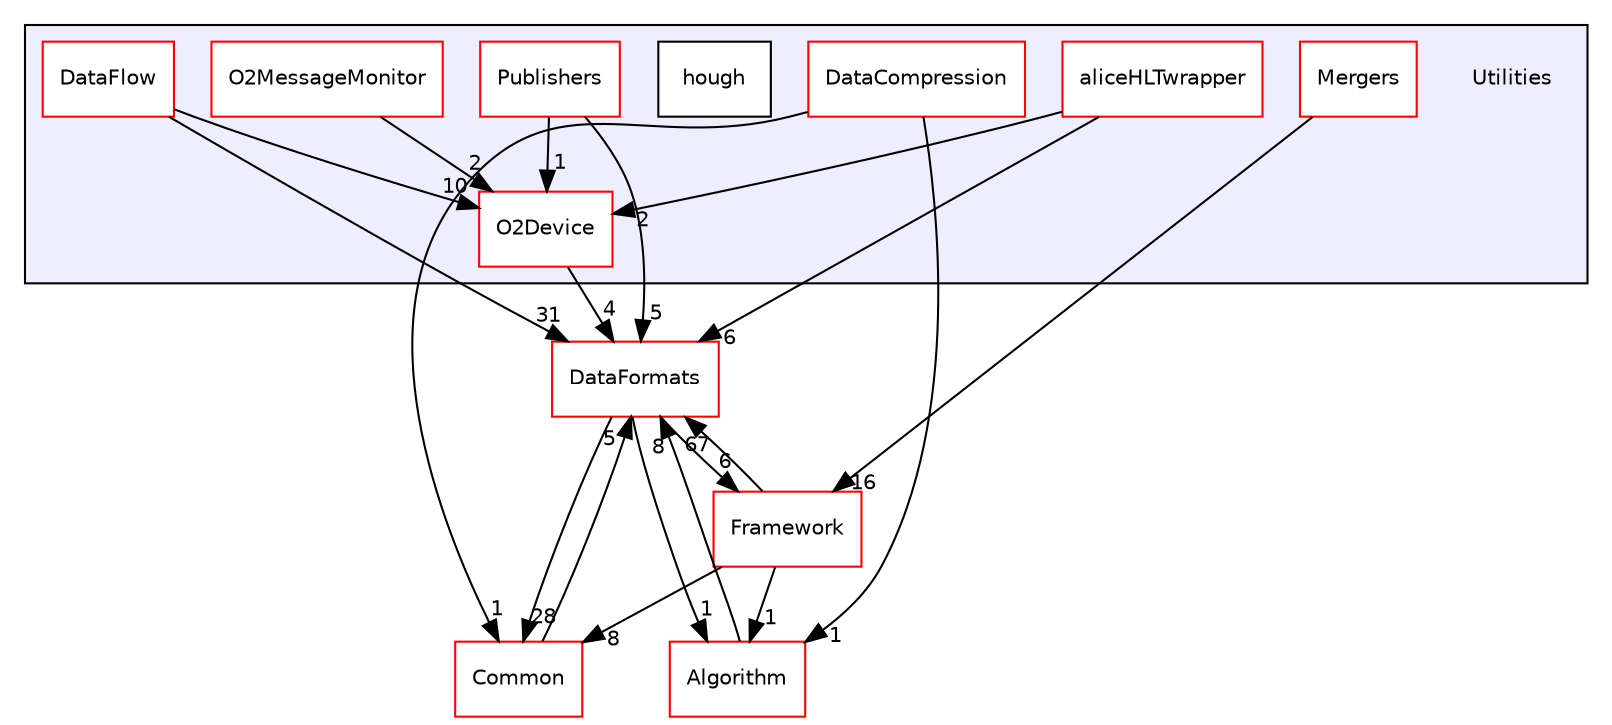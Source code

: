 digraph "/home/travis/build/AliceO2Group/AliceO2/Utilities" {
  bgcolor=transparent;
  compound=true
  node [ fontsize="10", fontname="Helvetica"];
  edge [ labelfontsize="10", labelfontname="Helvetica"];
  subgraph clusterdir_b05a5fa85f84bfc9013183c9d87f9a36 {
    graph [ bgcolor="#eeeeff", pencolor="black", label="" URL="dir_b05a5fa85f84bfc9013183c9d87f9a36.html"];
    dir_b05a5fa85f84bfc9013183c9d87f9a36 [shape=plaintext label="Utilities"];
    dir_89404594baeba009a250b72877027579 [shape=box label="aliceHLTwrapper" color="red" fillcolor="white" style="filled" URL="dir_89404594baeba009a250b72877027579.html"];
    dir_e739392ef12c0b48c71c218f1fc8a69d [shape=box label="DataCompression" color="red" fillcolor="white" style="filled" URL="dir_e739392ef12c0b48c71c218f1fc8a69d.html"];
    dir_47364d143a6f2085f762c4e9d70a45c1 [shape=box label="DataFlow" color="red" fillcolor="white" style="filled" URL="dir_47364d143a6f2085f762c4e9d70a45c1.html"];
    dir_0c219a87dc857607d01a5568196ad92e [shape=box label="hough" color="black" fillcolor="white" style="filled" URL="dir_0c219a87dc857607d01a5568196ad92e.html"];
    dir_6b130aa431c809d0d74568b67af7c9fa [shape=box label="Mergers" color="red" fillcolor="white" style="filled" URL="dir_6b130aa431c809d0d74568b67af7c9fa.html"];
    dir_f35ccb320b67f1c85d228c773db13bda [shape=box label="O2Device" color="red" fillcolor="white" style="filled" URL="dir_f35ccb320b67f1c85d228c773db13bda.html"];
    dir_128e7457a060fa7b176dc57431c84710 [shape=box label="O2MessageMonitor" color="red" fillcolor="white" style="filled" URL="dir_128e7457a060fa7b176dc57431c84710.html"];
    dir_5d0813f9033df95284de52361814c1a3 [shape=box label="Publishers" color="red" fillcolor="white" style="filled" URL="dir_5d0813f9033df95284de52361814c1a3.html"];
  }
  dir_4ab6b4cc6a7edbff49100e9123df213f [shape=box label="Common" color="red" URL="dir_4ab6b4cc6a7edbff49100e9123df213f.html"];
  dir_8ba487e25de5ee77e05e9dce7582cb98 [shape=box label="Algorithm" color="red" URL="dir_8ba487e25de5ee77e05e9dce7582cb98.html"];
  dir_bcbb2cf9a3d3d83e5515c82071a07177 [shape=box label="Framework" color="red" URL="dir_bcbb2cf9a3d3d83e5515c82071a07177.html"];
  dir_2171f7ec022c5423887b07c69b2f5b48 [shape=box label="DataFormats" color="red" URL="dir_2171f7ec022c5423887b07c69b2f5b48.html"];
  dir_5d0813f9033df95284de52361814c1a3->dir_f35ccb320b67f1c85d228c773db13bda [headlabel="1", labeldistance=1.5 headhref="dir_000638_000628.html"];
  dir_5d0813f9033df95284de52361814c1a3->dir_2171f7ec022c5423887b07c69b2f5b48 [headlabel="5", labeldistance=1.5 headhref="dir_000638_000052.html"];
  dir_4ab6b4cc6a7edbff49100e9123df213f->dir_2171f7ec022c5423887b07c69b2f5b48 [headlabel="5", labeldistance=1.5 headhref="dir_000009_000052.html"];
  dir_47364d143a6f2085f762c4e9d70a45c1->dir_f35ccb320b67f1c85d228c773db13bda [headlabel="10", labeldistance=1.5 headhref="dir_000540_000628.html"];
  dir_47364d143a6f2085f762c4e9d70a45c1->dir_2171f7ec022c5423887b07c69b2f5b48 [headlabel="31", labeldistance=1.5 headhref="dir_000540_000052.html"];
  dir_8ba487e25de5ee77e05e9dce7582cb98->dir_2171f7ec022c5423887b07c69b2f5b48 [headlabel="8", labeldistance=1.5 headhref="dir_000000_000052.html"];
  dir_128e7457a060fa7b176dc57431c84710->dir_f35ccb320b67f1c85d228c773db13bda [headlabel="2", labeldistance=1.5 headhref="dir_000633_000628.html"];
  dir_f35ccb320b67f1c85d228c773db13bda->dir_2171f7ec022c5423887b07c69b2f5b48 [headlabel="4", labeldistance=1.5 headhref="dir_000628_000052.html"];
  dir_89404594baeba009a250b72877027579->dir_f35ccb320b67f1c85d228c773db13bda [headlabel="2", labeldistance=1.5 headhref="dir_000610_000628.html"];
  dir_89404594baeba009a250b72877027579->dir_2171f7ec022c5423887b07c69b2f5b48 [headlabel="6", labeldistance=1.5 headhref="dir_000610_000052.html"];
  dir_bcbb2cf9a3d3d83e5515c82071a07177->dir_4ab6b4cc6a7edbff49100e9123df213f [headlabel="8", labeldistance=1.5 headhref="dir_000028_000009.html"];
  dir_bcbb2cf9a3d3d83e5515c82071a07177->dir_8ba487e25de5ee77e05e9dce7582cb98 [headlabel="1", labeldistance=1.5 headhref="dir_000028_000000.html"];
  dir_bcbb2cf9a3d3d83e5515c82071a07177->dir_2171f7ec022c5423887b07c69b2f5b48 [headlabel="67", labeldistance=1.5 headhref="dir_000028_000052.html"];
  dir_6b130aa431c809d0d74568b67af7c9fa->dir_bcbb2cf9a3d3d83e5515c82071a07177 [headlabel="16", labeldistance=1.5 headhref="dir_000623_000028.html"];
  dir_e739392ef12c0b48c71c218f1fc8a69d->dir_4ab6b4cc6a7edbff49100e9123df213f [headlabel="1", labeldistance=1.5 headhref="dir_000615_000009.html"];
  dir_e739392ef12c0b48c71c218f1fc8a69d->dir_8ba487e25de5ee77e05e9dce7582cb98 [headlabel="1", labeldistance=1.5 headhref="dir_000615_000000.html"];
  dir_2171f7ec022c5423887b07c69b2f5b48->dir_4ab6b4cc6a7edbff49100e9123df213f [headlabel="28", labeldistance=1.5 headhref="dir_000052_000009.html"];
  dir_2171f7ec022c5423887b07c69b2f5b48->dir_8ba487e25de5ee77e05e9dce7582cb98 [headlabel="1", labeldistance=1.5 headhref="dir_000052_000000.html"];
  dir_2171f7ec022c5423887b07c69b2f5b48->dir_bcbb2cf9a3d3d83e5515c82071a07177 [headlabel="6", labeldistance=1.5 headhref="dir_000052_000028.html"];
}
